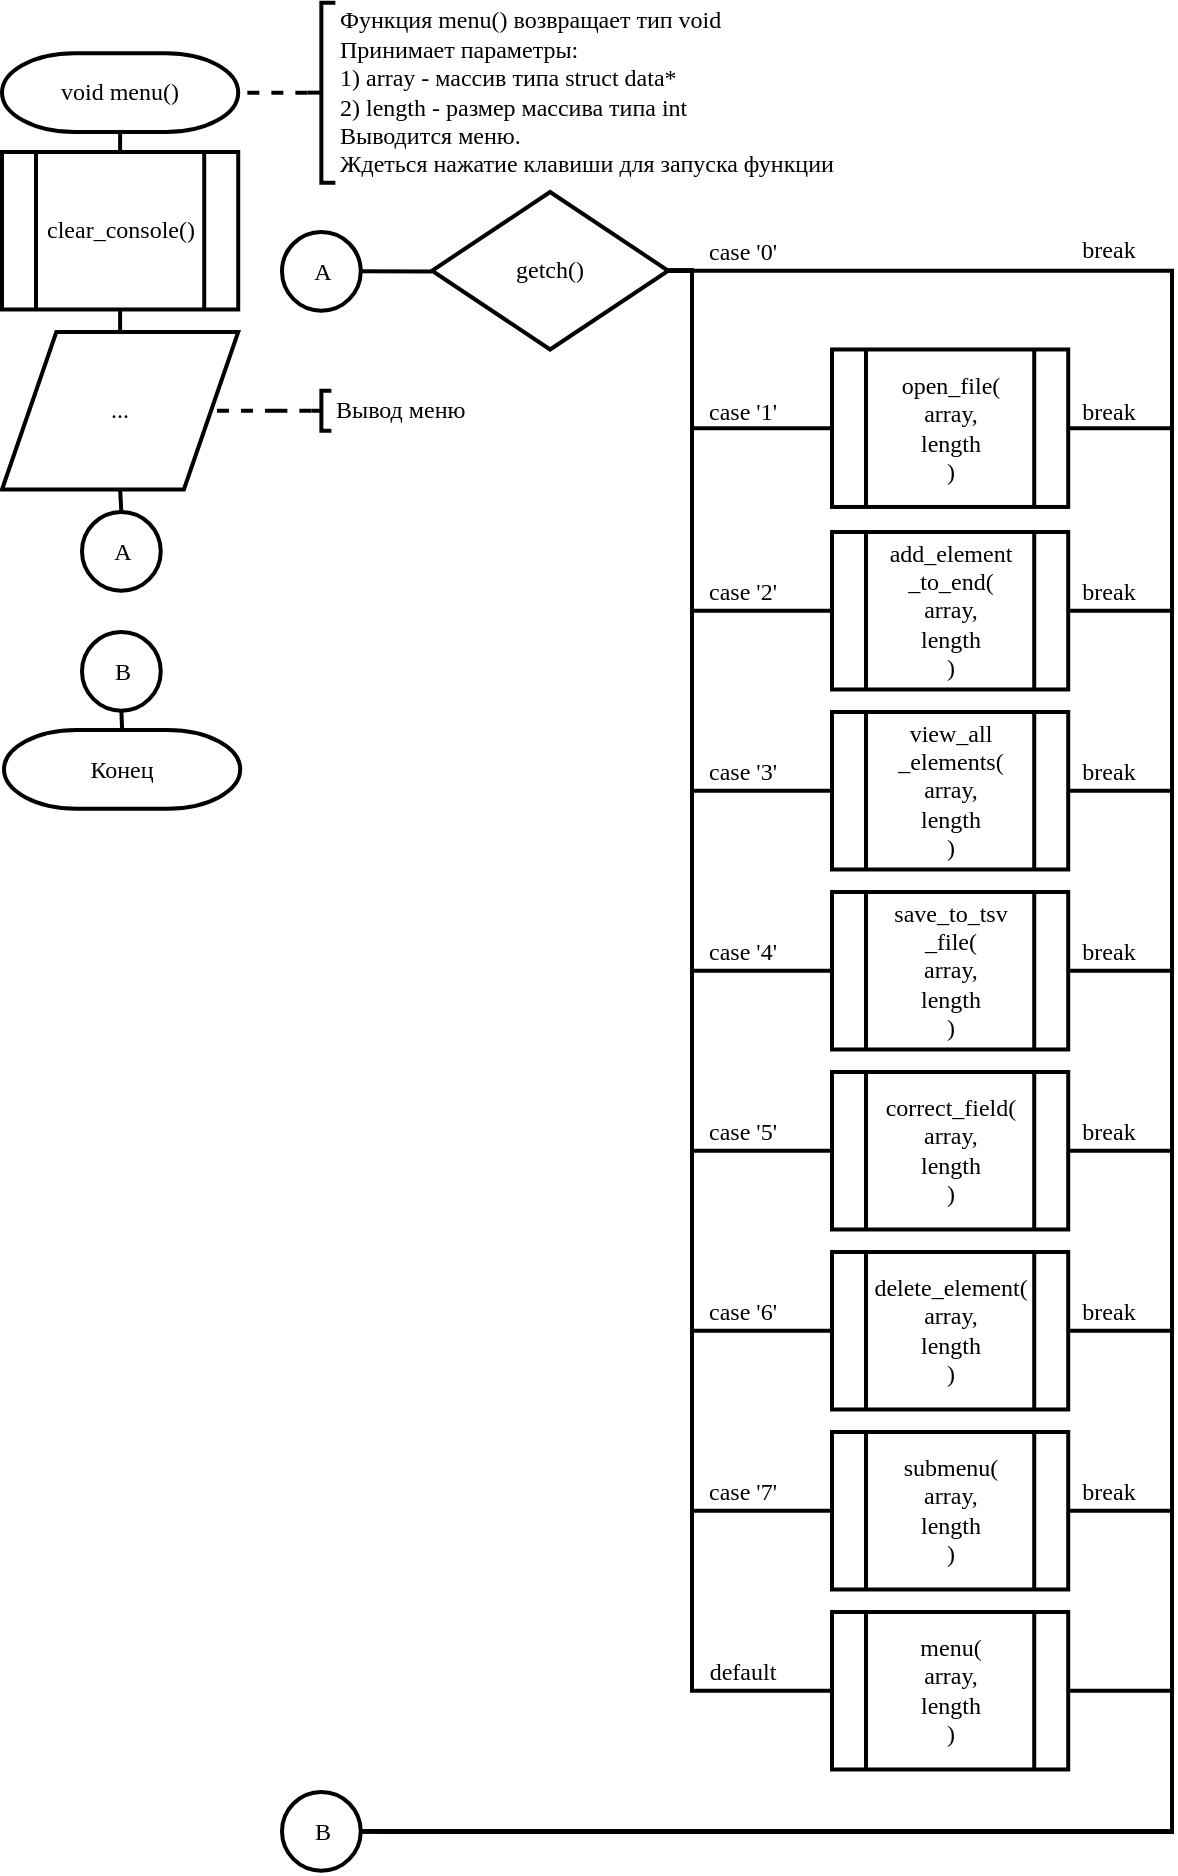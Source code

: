 <mxfile version="13.0.3" type="device"><diagram id="rdszXUJHC7lLjE5Givzf" name="Страница 1"><mxGraphModel dx="1002" dy="581" grid="1" gridSize="10" guides="1" tooltips="1" connect="1" arrows="1" fold="1" page="1" pageScale="1" pageWidth="827" pageHeight="1169" math="0" shadow="0"><root><mxCell id="0"/><mxCell id="1" parent="0"/><mxCell id="o5p9oU1GpcsDra5odDNT-56" style="edgeStyle=orthogonalEdgeStyle;rounded=0;orthogonalLoop=1;jettySize=auto;html=1;exitX=0.5;exitY=1;exitDx=0;exitDy=0;exitPerimeter=0;entryX=0.5;entryY=0;entryDx=0;entryDy=0;endArrow=none;endFill=0;strokeWidth=2;fontFamily=Times New Roman;" edge="1" parent="1" source="o5p9oU1GpcsDra5odDNT-1" target="o5p9oU1GpcsDra5odDNT-2"><mxGeometry relative="1" as="geometry"/></mxCell><mxCell id="o5p9oU1GpcsDra5odDNT-1" value="void menu()" style="strokeWidth=2;html=1;shape=mxgraph.flowchart.terminator;whiteSpace=wrap;rounded=0;fontFamily=Times New Roman;" vertex="1" parent="1"><mxGeometry x="80" y="40.63" width="118.11" height="39.37" as="geometry"/></mxCell><mxCell id="o5p9oU1GpcsDra5odDNT-57" style="edgeStyle=orthogonalEdgeStyle;rounded=0;orthogonalLoop=1;jettySize=auto;html=1;exitX=0.5;exitY=1;exitDx=0;exitDy=0;entryX=0.5;entryY=0;entryDx=0;entryDy=0;endArrow=none;endFill=0;strokeWidth=2;fontFamily=Times New Roman;" edge="1" parent="1" source="o5p9oU1GpcsDra5odDNT-2" target="o5p9oU1GpcsDra5odDNT-3"><mxGeometry relative="1" as="geometry"/></mxCell><mxCell id="o5p9oU1GpcsDra5odDNT-2" value="clear_console()" style="verticalLabelPosition=middle;verticalAlign=middle;html=1;shape=process;whiteSpace=wrap;rounded=0;size=0.14;arcSize=6;strokeWidth=2;fontFamily=Times New Roman;labelPosition=center;align=center;" vertex="1" parent="1"><mxGeometry x="80" y="90" width="118.11" height="78.74" as="geometry"/></mxCell><mxCell id="o5p9oU1GpcsDra5odDNT-58" style="edgeStyle=orthogonalEdgeStyle;rounded=0;orthogonalLoop=1;jettySize=auto;html=1;exitX=0.5;exitY=1;exitDx=0;exitDy=0;entryX=0.5;entryY=0;entryDx=0;entryDy=0;entryPerimeter=0;endArrow=none;endFill=0;strokeWidth=2;fontFamily=Times New Roman;" edge="1" parent="1" source="o5p9oU1GpcsDra5odDNT-3" target="o5p9oU1GpcsDra5odDNT-53"><mxGeometry relative="1" as="geometry"/></mxCell><mxCell id="o5p9oU1GpcsDra5odDNT-3" value="..." style="shape=parallelogram;html=1;strokeWidth=2;perimeter=parallelogramPerimeter;whiteSpace=wrap;rounded=0;arcSize=12;size=0.23;fontFamily=Times New Roman;" vertex="1" parent="1"><mxGeometry x="80" y="180" width="118.11" height="78.74" as="geometry"/></mxCell><mxCell id="o5p9oU1GpcsDra5odDNT-6" style="edgeStyle=orthogonalEdgeStyle;rounded=0;orthogonalLoop=1;jettySize=auto;html=1;exitX=1;exitY=0.5;exitDx=0;exitDy=0;exitPerimeter=0;entryX=0;entryY=0.5;entryDx=0;entryDy=0;endArrow=none;endFill=0;strokeWidth=2;fontFamily=Times New Roman;" edge="1" parent="1" source="o5p9oU1GpcsDra5odDNT-4" target="o5p9oU1GpcsDra5odDNT-5"><mxGeometry relative="1" as="geometry"><Array as="points"><mxPoint x="425" y="149"/><mxPoint x="425" y="228"/></Array></mxGeometry></mxCell><mxCell id="o5p9oU1GpcsDra5odDNT-9" style="edgeStyle=orthogonalEdgeStyle;rounded=0;orthogonalLoop=1;jettySize=auto;html=1;exitX=1;exitY=0.5;exitDx=0;exitDy=0;exitPerimeter=0;entryX=0;entryY=0.5;entryDx=0;entryDy=0;endArrow=none;endFill=0;strokeWidth=2;fontFamily=Times New Roman;" edge="1" parent="1" source="o5p9oU1GpcsDra5odDNT-4" target="o5p9oU1GpcsDra5odDNT-8"><mxGeometry relative="1" as="geometry"><Array as="points"><mxPoint x="425" y="149"/><mxPoint x="425" y="319"/></Array></mxGeometry></mxCell><mxCell id="o5p9oU1GpcsDra5odDNT-12" style="edgeStyle=orthogonalEdgeStyle;rounded=0;orthogonalLoop=1;jettySize=auto;html=1;exitX=1;exitY=0.5;exitDx=0;exitDy=0;exitPerimeter=0;entryX=0;entryY=0.5;entryDx=0;entryDy=0;endArrow=none;endFill=0;strokeWidth=2;fontFamily=Times New Roman;" edge="1" parent="1" source="o5p9oU1GpcsDra5odDNT-4" target="o5p9oU1GpcsDra5odDNT-11"><mxGeometry relative="1" as="geometry"><Array as="points"><mxPoint x="425" y="149"/><mxPoint x="425" y="409"/></Array></mxGeometry></mxCell><mxCell id="o5p9oU1GpcsDra5odDNT-15" style="edgeStyle=orthogonalEdgeStyle;rounded=0;orthogonalLoop=1;jettySize=auto;html=1;exitX=1;exitY=0.5;exitDx=0;exitDy=0;exitPerimeter=0;entryX=0;entryY=0.5;entryDx=0;entryDy=0;endArrow=none;endFill=0;strokeWidth=2;fontFamily=Times New Roman;" edge="1" parent="1" source="o5p9oU1GpcsDra5odDNT-4" target="o5p9oU1GpcsDra5odDNT-14"><mxGeometry relative="1" as="geometry"><Array as="points"><mxPoint x="425" y="149"/><mxPoint x="425" y="499"/></Array></mxGeometry></mxCell><mxCell id="o5p9oU1GpcsDra5odDNT-18" style="edgeStyle=orthogonalEdgeStyle;rounded=0;orthogonalLoop=1;jettySize=auto;html=1;exitX=1;exitY=0.5;exitDx=0;exitDy=0;exitPerimeter=0;entryX=0;entryY=0.5;entryDx=0;entryDy=0;endArrow=none;endFill=0;strokeWidth=2;fontFamily=Times New Roman;" edge="1" parent="1" source="o5p9oU1GpcsDra5odDNT-4" target="o5p9oU1GpcsDra5odDNT-17"><mxGeometry relative="1" as="geometry"><Array as="points"><mxPoint x="425" y="149"/><mxPoint x="425" y="589"/></Array></mxGeometry></mxCell><mxCell id="o5p9oU1GpcsDra5odDNT-21" style="edgeStyle=orthogonalEdgeStyle;rounded=0;orthogonalLoop=1;jettySize=auto;html=1;exitX=1;exitY=0.5;exitDx=0;exitDy=0;exitPerimeter=0;entryX=0;entryY=0.5;entryDx=0;entryDy=0;endArrow=none;endFill=0;strokeWidth=2;fontFamily=Times New Roman;" edge="1" parent="1" source="o5p9oU1GpcsDra5odDNT-4" target="o5p9oU1GpcsDra5odDNT-20"><mxGeometry relative="1" as="geometry"><Array as="points"><mxPoint x="425" y="149"/><mxPoint x="425" y="679"/></Array></mxGeometry></mxCell><mxCell id="o5p9oU1GpcsDra5odDNT-25" style="edgeStyle=orthogonalEdgeStyle;rounded=0;orthogonalLoop=1;jettySize=auto;html=1;exitX=1;exitY=0.5;exitDx=0;exitDy=0;exitPerimeter=0;entryX=0;entryY=0.5;entryDx=0;entryDy=0;endArrow=none;endFill=0;strokeWidth=2;fontFamily=Times New Roman;" edge="1" parent="1" source="o5p9oU1GpcsDra5odDNT-4" target="o5p9oU1GpcsDra5odDNT-23"><mxGeometry relative="1" as="geometry"><Array as="points"><mxPoint x="425" y="149"/><mxPoint x="425" y="769"/></Array></mxGeometry></mxCell><mxCell id="o5p9oU1GpcsDra5odDNT-27" style="edgeStyle=orthogonalEdgeStyle;rounded=0;orthogonalLoop=1;jettySize=auto;html=1;exitX=1;exitY=0.5;exitDx=0;exitDy=0;exitPerimeter=0;entryX=0;entryY=0.5;entryDx=0;entryDy=0;endArrow=none;endFill=0;strokeWidth=2;fontFamily=Times New Roman;" edge="1" parent="1" source="o5p9oU1GpcsDra5odDNT-4" target="o5p9oU1GpcsDra5odDNT-24"><mxGeometry relative="1" as="geometry"><Array as="points"><mxPoint x="425" y="149"/><mxPoint x="425" y="859"/></Array></mxGeometry></mxCell><mxCell id="o5p9oU1GpcsDra5odDNT-43" style="edgeStyle=orthogonalEdgeStyle;rounded=0;orthogonalLoop=1;jettySize=auto;html=1;exitX=1;exitY=0.5;exitDx=0;exitDy=0;exitPerimeter=0;entryX=1;entryY=0.5;entryDx=0;entryDy=0;entryPerimeter=0;endArrow=none;endFill=0;strokeWidth=2;fontFamily=Times New Roman;" edge="1" parent="1" source="o5p9oU1GpcsDra5odDNT-4" target="o5p9oU1GpcsDra5odDNT-31"><mxGeometry relative="1" as="geometry"><Array as="points"><mxPoint x="665" y="149"/><mxPoint x="665" y="930"/></Array></mxGeometry></mxCell><mxCell id="o5p9oU1GpcsDra5odDNT-4" value="getch()" style="strokeWidth=2;html=1;shape=mxgraph.flowchart.decision;whiteSpace=wrap;rounded=0;fontFamily=Times New Roman;" vertex="1" parent="1"><mxGeometry x="295" y="110" width="118.11" height="78.74" as="geometry"/></mxCell><mxCell id="o5p9oU1GpcsDra5odDNT-41" style="edgeStyle=orthogonalEdgeStyle;rounded=0;orthogonalLoop=1;jettySize=auto;html=1;exitX=1;exitY=0.5;exitDx=0;exitDy=0;entryX=1;entryY=0.5;entryDx=0;entryDy=0;entryPerimeter=0;endArrow=none;endFill=0;strokeWidth=2;fontFamily=Times New Roman;" edge="1" parent="1" source="o5p9oU1GpcsDra5odDNT-5" target="o5p9oU1GpcsDra5odDNT-31"><mxGeometry relative="1" as="geometry"><Array as="points"><mxPoint x="665" y="228"/><mxPoint x="665" y="930"/></Array></mxGeometry></mxCell><mxCell id="o5p9oU1GpcsDra5odDNT-5" value="open_file(&lt;br&gt;array, &lt;br&gt;length&lt;br&gt;)" style="verticalLabelPosition=middle;verticalAlign=middle;html=1;shape=process;whiteSpace=wrap;rounded=0;size=0.14;arcSize=6;strokeWidth=2;fontFamily=Times New Roman;labelPosition=center;align=center;" vertex="1" parent="1"><mxGeometry x="495" y="188.74" width="118.11" height="78.74" as="geometry"/></mxCell><mxCell id="o5p9oU1GpcsDra5odDNT-7" value="case '1'" style="text;html=1;align=center;verticalAlign=middle;resizable=0;points=[];autosize=1;fontFamily=Times New Roman;" vertex="1" parent="1"><mxGeometry x="425" y="210" width="50" height="20" as="geometry"/></mxCell><mxCell id="o5p9oU1GpcsDra5odDNT-40" style="edgeStyle=orthogonalEdgeStyle;rounded=0;orthogonalLoop=1;jettySize=auto;html=1;exitX=1;exitY=0.5;exitDx=0;exitDy=0;entryX=1;entryY=0.5;entryDx=0;entryDy=0;entryPerimeter=0;endArrow=none;endFill=0;strokeWidth=2;fontFamily=Times New Roman;" edge="1" parent="1" source="o5p9oU1GpcsDra5odDNT-8" target="o5p9oU1GpcsDra5odDNT-31"><mxGeometry relative="1" as="geometry"><Array as="points"><mxPoint x="665" y="319"/><mxPoint x="665" y="930"/></Array></mxGeometry></mxCell><mxCell id="o5p9oU1GpcsDra5odDNT-8" value="add_element&lt;br&gt;_to_end(&lt;br&gt;array,&lt;br&gt;length&lt;br&gt;)" style="verticalLabelPosition=middle;verticalAlign=middle;html=1;shape=process;whiteSpace=wrap;rounded=0;size=0.14;arcSize=6;strokeWidth=2;fontFamily=Times New Roman;labelPosition=center;align=center;" vertex="1" parent="1"><mxGeometry x="495" y="280" width="118.11" height="78.74" as="geometry"/></mxCell><mxCell id="o5p9oU1GpcsDra5odDNT-10" value="case '2'" style="text;html=1;align=center;verticalAlign=middle;resizable=0;points=[];autosize=1;fontFamily=Times New Roman;" vertex="1" parent="1"><mxGeometry x="425" y="300" width="50" height="20" as="geometry"/></mxCell><mxCell id="o5p9oU1GpcsDra5odDNT-39" style="edgeStyle=orthogonalEdgeStyle;rounded=0;orthogonalLoop=1;jettySize=auto;html=1;exitX=1;exitY=0.5;exitDx=0;exitDy=0;entryX=1;entryY=0.5;entryDx=0;entryDy=0;entryPerimeter=0;endArrow=none;endFill=0;strokeWidth=2;fontFamily=Times New Roman;" edge="1" parent="1" source="o5p9oU1GpcsDra5odDNT-11" target="o5p9oU1GpcsDra5odDNT-31"><mxGeometry relative="1" as="geometry"><Array as="points"><mxPoint x="665" y="409"/><mxPoint x="665" y="930"/></Array></mxGeometry></mxCell><mxCell id="o5p9oU1GpcsDra5odDNT-11" value="view_all&lt;br&gt;_elements(&lt;br&gt;array,&lt;br&gt;length&lt;br&gt;)" style="verticalLabelPosition=middle;verticalAlign=middle;html=1;shape=process;whiteSpace=wrap;rounded=0;size=0.14;arcSize=6;strokeWidth=2;fontFamily=Times New Roman;labelPosition=center;align=center;" vertex="1" parent="1"><mxGeometry x="495" y="370" width="118.11" height="78.74" as="geometry"/></mxCell><mxCell id="o5p9oU1GpcsDra5odDNT-13" value="case '3'" style="text;html=1;align=center;verticalAlign=middle;resizable=0;points=[];autosize=1;fontFamily=Times New Roman;" vertex="1" parent="1"><mxGeometry x="425" y="390" width="50" height="20" as="geometry"/></mxCell><mxCell id="o5p9oU1GpcsDra5odDNT-37" style="edgeStyle=orthogonalEdgeStyle;rounded=0;orthogonalLoop=1;jettySize=auto;html=1;exitX=1;exitY=0.5;exitDx=0;exitDy=0;entryX=1;entryY=0.5;entryDx=0;entryDy=0;entryPerimeter=0;endArrow=none;endFill=0;strokeWidth=2;fontFamily=Times New Roman;" edge="1" parent="1" source="o5p9oU1GpcsDra5odDNT-14" target="o5p9oU1GpcsDra5odDNT-31"><mxGeometry relative="1" as="geometry"><Array as="points"><mxPoint x="665" y="499"/><mxPoint x="665" y="930"/></Array></mxGeometry></mxCell><mxCell id="o5p9oU1GpcsDra5odDNT-14" value="save_to_tsv&lt;br&gt;_file(&lt;br&gt;array,&lt;br&gt;length&lt;br&gt;)" style="verticalLabelPosition=middle;verticalAlign=middle;html=1;shape=process;whiteSpace=wrap;rounded=0;size=0.14;arcSize=6;strokeWidth=2;fontFamily=Times New Roman;labelPosition=center;align=center;" vertex="1" parent="1"><mxGeometry x="495" y="460" width="118.11" height="78.74" as="geometry"/></mxCell><mxCell id="o5p9oU1GpcsDra5odDNT-16" value="case '4'" style="text;html=1;align=center;verticalAlign=middle;resizable=0;points=[];autosize=1;fontFamily=Times New Roman;" vertex="1" parent="1"><mxGeometry x="425" y="480" width="50" height="20" as="geometry"/></mxCell><mxCell id="o5p9oU1GpcsDra5odDNT-36" style="edgeStyle=orthogonalEdgeStyle;rounded=0;orthogonalLoop=1;jettySize=auto;html=1;exitX=1;exitY=0.5;exitDx=0;exitDy=0;entryX=1;entryY=0.5;entryDx=0;entryDy=0;entryPerimeter=0;endArrow=none;endFill=0;strokeWidth=2;fontFamily=Times New Roman;" edge="1" parent="1" source="o5p9oU1GpcsDra5odDNT-17" target="o5p9oU1GpcsDra5odDNT-31"><mxGeometry relative="1" as="geometry"><Array as="points"><mxPoint x="665" y="589"/><mxPoint x="665" y="930"/></Array></mxGeometry></mxCell><mxCell id="o5p9oU1GpcsDra5odDNT-17" value="correct_field(&lt;br&gt;array,&lt;br&gt;length&lt;br&gt;)" style="verticalLabelPosition=middle;verticalAlign=middle;html=1;shape=process;whiteSpace=wrap;rounded=0;size=0.14;arcSize=6;strokeWidth=2;fontFamily=Times New Roman;labelPosition=center;align=center;" vertex="1" parent="1"><mxGeometry x="495" y="550" width="118.11" height="78.74" as="geometry"/></mxCell><mxCell id="o5p9oU1GpcsDra5odDNT-19" value="case '5'" style="text;html=1;align=center;verticalAlign=middle;resizable=0;points=[];autosize=1;fontFamily=Times New Roman;" vertex="1" parent="1"><mxGeometry x="425" y="570" width="50" height="20" as="geometry"/></mxCell><mxCell id="o5p9oU1GpcsDra5odDNT-35" style="edgeStyle=orthogonalEdgeStyle;rounded=0;orthogonalLoop=1;jettySize=auto;html=1;exitX=1;exitY=0.5;exitDx=0;exitDy=0;entryX=1;entryY=0.5;entryDx=0;entryDy=0;entryPerimeter=0;endArrow=none;endFill=0;strokeWidth=2;fontFamily=Times New Roman;" edge="1" parent="1" source="o5p9oU1GpcsDra5odDNT-20" target="o5p9oU1GpcsDra5odDNT-31"><mxGeometry relative="1" as="geometry"><Array as="points"><mxPoint x="665" y="679"/><mxPoint x="665" y="930"/></Array></mxGeometry></mxCell><mxCell id="o5p9oU1GpcsDra5odDNT-20" value="delete_element(&lt;br&gt;array,&lt;br&gt;length&lt;br&gt;)" style="verticalLabelPosition=middle;verticalAlign=middle;html=1;shape=process;whiteSpace=wrap;rounded=0;size=0.14;arcSize=6;strokeWidth=2;fontFamily=Times New Roman;labelPosition=center;align=center;" vertex="1" parent="1"><mxGeometry x="495" y="640" width="118.11" height="78.74" as="geometry"/></mxCell><mxCell id="o5p9oU1GpcsDra5odDNT-22" value="case '6'" style="text;html=1;align=center;verticalAlign=middle;resizable=0;points=[];autosize=1;fontFamily=Times New Roman;" vertex="1" parent="1"><mxGeometry x="425" y="660" width="50" height="20" as="geometry"/></mxCell><mxCell id="o5p9oU1GpcsDra5odDNT-34" style="edgeStyle=orthogonalEdgeStyle;rounded=0;orthogonalLoop=1;jettySize=auto;html=1;exitX=1;exitY=0.5;exitDx=0;exitDy=0;entryX=1;entryY=0.5;entryDx=0;entryDy=0;entryPerimeter=0;endArrow=none;endFill=0;strokeWidth=2;fontFamily=Times New Roman;" edge="1" parent="1" source="o5p9oU1GpcsDra5odDNT-23" target="o5p9oU1GpcsDra5odDNT-31"><mxGeometry relative="1" as="geometry"><Array as="points"><mxPoint x="665" y="769"/><mxPoint x="665" y="930"/></Array></mxGeometry></mxCell><mxCell id="o5p9oU1GpcsDra5odDNT-23" value="submenu(&lt;br&gt;array,&lt;br&gt;length&lt;br&gt;)" style="verticalLabelPosition=middle;verticalAlign=middle;html=1;shape=process;whiteSpace=wrap;rounded=0;size=0.14;arcSize=6;strokeWidth=2;fontFamily=Times New Roman;labelPosition=center;align=center;" vertex="1" parent="1"><mxGeometry x="495" y="730" width="118.11" height="78.74" as="geometry"/></mxCell><mxCell id="o5p9oU1GpcsDra5odDNT-32" style="edgeStyle=orthogonalEdgeStyle;rounded=0;orthogonalLoop=1;jettySize=auto;html=1;exitX=1;exitY=0.5;exitDx=0;exitDy=0;entryX=1;entryY=0.5;entryDx=0;entryDy=0;entryPerimeter=0;endArrow=none;endFill=0;strokeWidth=2;fontFamily=Times New Roman;" edge="1" parent="1" source="o5p9oU1GpcsDra5odDNT-24" target="o5p9oU1GpcsDra5odDNT-31"><mxGeometry relative="1" as="geometry"><Array as="points"><mxPoint x="665" y="859"/><mxPoint x="665" y="930"/></Array></mxGeometry></mxCell><mxCell id="o5p9oU1GpcsDra5odDNT-24" value="menu(&lt;br&gt;array,&lt;br&gt;length&lt;br&gt;)" style="verticalLabelPosition=middle;verticalAlign=middle;html=1;shape=process;whiteSpace=wrap;rounded=0;size=0.14;arcSize=6;strokeWidth=2;fontFamily=Times New Roman;labelPosition=center;align=center;" vertex="1" parent="1"><mxGeometry x="495" y="820" width="118.11" height="78.74" as="geometry"/></mxCell><mxCell id="o5p9oU1GpcsDra5odDNT-26" value="case '7'" style="text;html=1;align=center;verticalAlign=middle;resizable=0;points=[];autosize=1;fontFamily=Times New Roman;" vertex="1" parent="1"><mxGeometry x="425" y="750" width="50" height="20" as="geometry"/></mxCell><mxCell id="o5p9oU1GpcsDra5odDNT-28" value="default" style="text;html=1;align=center;verticalAlign=middle;resizable=0;points=[];autosize=1;fontFamily=Times New Roman;" vertex="1" parent="1"><mxGeometry x="425" y="840" width="50" height="20" as="geometry"/></mxCell><mxCell id="o5p9oU1GpcsDra5odDNT-30" style="edgeStyle=orthogonalEdgeStyle;rounded=0;orthogonalLoop=1;jettySize=auto;html=1;exitX=1;exitY=0.5;exitDx=0;exitDy=0;exitPerimeter=0;entryX=0;entryY=0.5;entryDx=0;entryDy=0;entryPerimeter=0;endArrow=none;endFill=0;strokeWidth=2;fontFamily=Times New Roman;" edge="1" parent="1" source="o5p9oU1GpcsDra5odDNT-29" target="o5p9oU1GpcsDra5odDNT-4"><mxGeometry relative="1" as="geometry"/></mxCell><mxCell id="o5p9oU1GpcsDra5odDNT-29" value="A" style="verticalLabelPosition=middle;verticalAlign=middle;html=1;shape=mxgraph.flowchart.on-page_reference;rounded=0;strokeWidth=2;fontFamily=Times New Roman;labelPosition=center;align=center;" vertex="1" parent="1"><mxGeometry x="220" y="130" width="39.37" height="39.37" as="geometry"/></mxCell><mxCell id="o5p9oU1GpcsDra5odDNT-31" value="B" style="verticalLabelPosition=middle;verticalAlign=middle;html=1;shape=mxgraph.flowchart.on-page_reference;rounded=0;strokeWidth=2;fontFamily=Times New Roman;labelPosition=center;align=center;" vertex="1" parent="1"><mxGeometry x="220" y="910" width="39.37" height="39.37" as="geometry"/></mxCell><mxCell id="o5p9oU1GpcsDra5odDNT-33" value="break" style="text;html=1;align=center;verticalAlign=middle;resizable=0;points=[];autosize=1;fontFamily=Times New Roman;" vertex="1" parent="1"><mxGeometry x="613.11" y="750" width="40" height="20" as="geometry"/></mxCell><mxCell id="o5p9oU1GpcsDra5odDNT-44" value="case '0'" style="text;html=1;align=center;verticalAlign=middle;resizable=0;points=[];autosize=1;fontFamily=Times New Roman;" vertex="1" parent="1"><mxGeometry x="425" y="130" width="50" height="20" as="geometry"/></mxCell><mxCell id="o5p9oU1GpcsDra5odDNT-45" value="break" style="text;html=1;align=center;verticalAlign=middle;resizable=0;points=[];autosize=1;fontFamily=Times New Roman;" vertex="1" parent="1"><mxGeometry x="613.11" y="660" width="40" height="20" as="geometry"/></mxCell><mxCell id="o5p9oU1GpcsDra5odDNT-46" value="break" style="text;html=1;align=center;verticalAlign=middle;resizable=0;points=[];autosize=1;fontFamily=Times New Roman;" vertex="1" parent="1"><mxGeometry x="613.11" y="570" width="40" height="20" as="geometry"/></mxCell><mxCell id="o5p9oU1GpcsDra5odDNT-47" value="break" style="text;html=1;align=center;verticalAlign=middle;resizable=0;points=[];autosize=1;fontFamily=Times New Roman;" vertex="1" parent="1"><mxGeometry x="613.11" y="480" width="40" height="20" as="geometry"/></mxCell><mxCell id="o5p9oU1GpcsDra5odDNT-48" value="break" style="text;html=1;align=center;verticalAlign=middle;resizable=0;points=[];autosize=1;fontFamily=Times New Roman;" vertex="1" parent="1"><mxGeometry x="613.11" y="390" width="40" height="20" as="geometry"/></mxCell><mxCell id="o5p9oU1GpcsDra5odDNT-49" value="break" style="text;html=1;align=center;verticalAlign=middle;resizable=0;points=[];autosize=1;fontFamily=Times New Roman;" vertex="1" parent="1"><mxGeometry x="613.11" y="300" width="40" height="20" as="geometry"/></mxCell><mxCell id="o5p9oU1GpcsDra5odDNT-50" value="break" style="text;html=1;align=center;verticalAlign=middle;resizable=0;points=[];autosize=1;fontFamily=Times New Roman;" vertex="1" parent="1"><mxGeometry x="613.11" y="210" width="40" height="20" as="geometry"/></mxCell><mxCell id="o5p9oU1GpcsDra5odDNT-51" value="break" style="text;html=1;align=center;verticalAlign=middle;resizable=0;points=[];autosize=1;fontFamily=Times New Roman;" vertex="1" parent="1"><mxGeometry x="613.11" y="129.37" width="40" height="20" as="geometry"/></mxCell><mxCell id="o5p9oU1GpcsDra5odDNT-53" value="A" style="verticalLabelPosition=middle;verticalAlign=middle;html=1;shape=mxgraph.flowchart.on-page_reference;rounded=0;strokeWidth=2;fontFamily=Times New Roman;labelPosition=center;align=center;" vertex="1" parent="1"><mxGeometry x="120" y="270" width="39.37" height="39.37" as="geometry"/></mxCell><mxCell id="o5p9oU1GpcsDra5odDNT-59" style="edgeStyle=orthogonalEdgeStyle;rounded=0;orthogonalLoop=1;jettySize=auto;html=1;exitX=0.5;exitY=1;exitDx=0;exitDy=0;exitPerimeter=0;entryX=0.5;entryY=0;entryDx=0;entryDy=0;entryPerimeter=0;endArrow=none;endFill=0;strokeWidth=2;fontFamily=Times New Roman;" edge="1" parent="1" source="o5p9oU1GpcsDra5odDNT-54" target="o5p9oU1GpcsDra5odDNT-55"><mxGeometry relative="1" as="geometry"/></mxCell><mxCell id="o5p9oU1GpcsDra5odDNT-54" value="B" style="verticalLabelPosition=middle;verticalAlign=middle;html=1;shape=mxgraph.flowchart.on-page_reference;rounded=0;strokeWidth=2;fontFamily=Times New Roman;labelPosition=center;align=center;" vertex="1" parent="1"><mxGeometry x="120" y="330" width="39.37" height="39.37" as="geometry"/></mxCell><mxCell id="o5p9oU1GpcsDra5odDNT-55" value="Конец" style="strokeWidth=2;html=1;shape=mxgraph.flowchart.terminator;whiteSpace=wrap;rounded=0;fontFamily=Times New Roman;" vertex="1" parent="1"><mxGeometry x="81" y="379" width="118.11" height="39.37" as="geometry"/></mxCell><mxCell id="o5p9oU1GpcsDra5odDNT-61" style="edgeStyle=orthogonalEdgeStyle;rounded=0;orthogonalLoop=1;jettySize=auto;html=1;exitX=0;exitY=0.5;exitDx=0;exitDy=0;exitPerimeter=0;entryX=1;entryY=0.5;entryDx=0;entryDy=0;entryPerimeter=0;endArrow=none;endFill=0;strokeWidth=2;fontFamily=Times New Roman;dashed=1;" edge="1" parent="1" source="o5p9oU1GpcsDra5odDNT-60" target="o5p9oU1GpcsDra5odDNT-1"><mxGeometry relative="1" as="geometry"/></mxCell><mxCell id="o5p9oU1GpcsDra5odDNT-60" value="Функция menu() возвращает тип void&lt;br&gt;Принимает параметры:&lt;br&gt;1) array - массив типа struct data*&lt;br&gt;2) length - размер массива типа int&lt;br&gt;Выводится меню.&lt;br&gt;Ждеться нажатие клавиши для запуска функции" style="strokeWidth=2;html=1;shape=mxgraph.flowchart.annotation_2;align=left;labelPosition=right;pointerEvents=1;fontFamily=Times New Roman;" vertex="1" parent="1"><mxGeometry x="232.68" y="15.32" width="14" height="90" as="geometry"/></mxCell><mxCell id="o5p9oU1GpcsDra5odDNT-63" style="edgeStyle=orthogonalEdgeStyle;rounded=0;orthogonalLoop=1;jettySize=auto;html=1;exitX=0;exitY=0.5;exitDx=0;exitDy=0;exitPerimeter=0;entryX=1;entryY=0.5;entryDx=0;entryDy=0;dashed=1;endArrow=none;endFill=0;strokeWidth=2;fontFamily=Times New Roman;" edge="1" parent="1" source="o5p9oU1GpcsDra5odDNT-62" target="o5p9oU1GpcsDra5odDNT-3"><mxGeometry relative="1" as="geometry"/></mxCell><mxCell id="o5p9oU1GpcsDra5odDNT-62" value="Вывод меню" style="strokeWidth=2;html=1;shape=mxgraph.flowchart.annotation_2;align=left;labelPosition=right;pointerEvents=1;fontFamily=Times New Roman;" vertex="1" parent="1"><mxGeometry x="234.69" y="209.37" width="10" height="20" as="geometry"/></mxCell></root></mxGraphModel></diagram></mxfile>